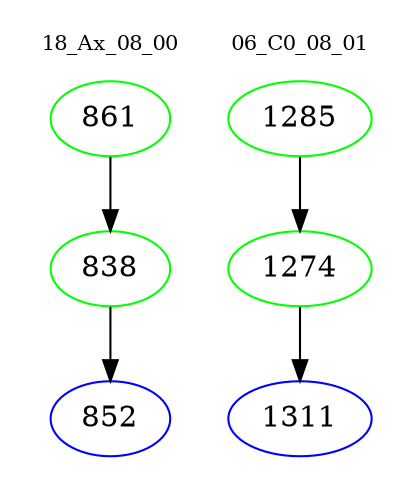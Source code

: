 digraph{
subgraph cluster_0 {
color = white
label = "18_Ax_08_00";
fontsize=10;
T0_861 [label="861", color="green"]
T0_861 -> T0_838 [color="black"]
T0_838 [label="838", color="green"]
T0_838 -> T0_852 [color="black"]
T0_852 [label="852", color="blue"]
}
subgraph cluster_1 {
color = white
label = "06_C0_08_01";
fontsize=10;
T1_1285 [label="1285", color="green"]
T1_1285 -> T1_1274 [color="black"]
T1_1274 [label="1274", color="green"]
T1_1274 -> T1_1311 [color="black"]
T1_1311 [label="1311", color="blue"]
}
}
